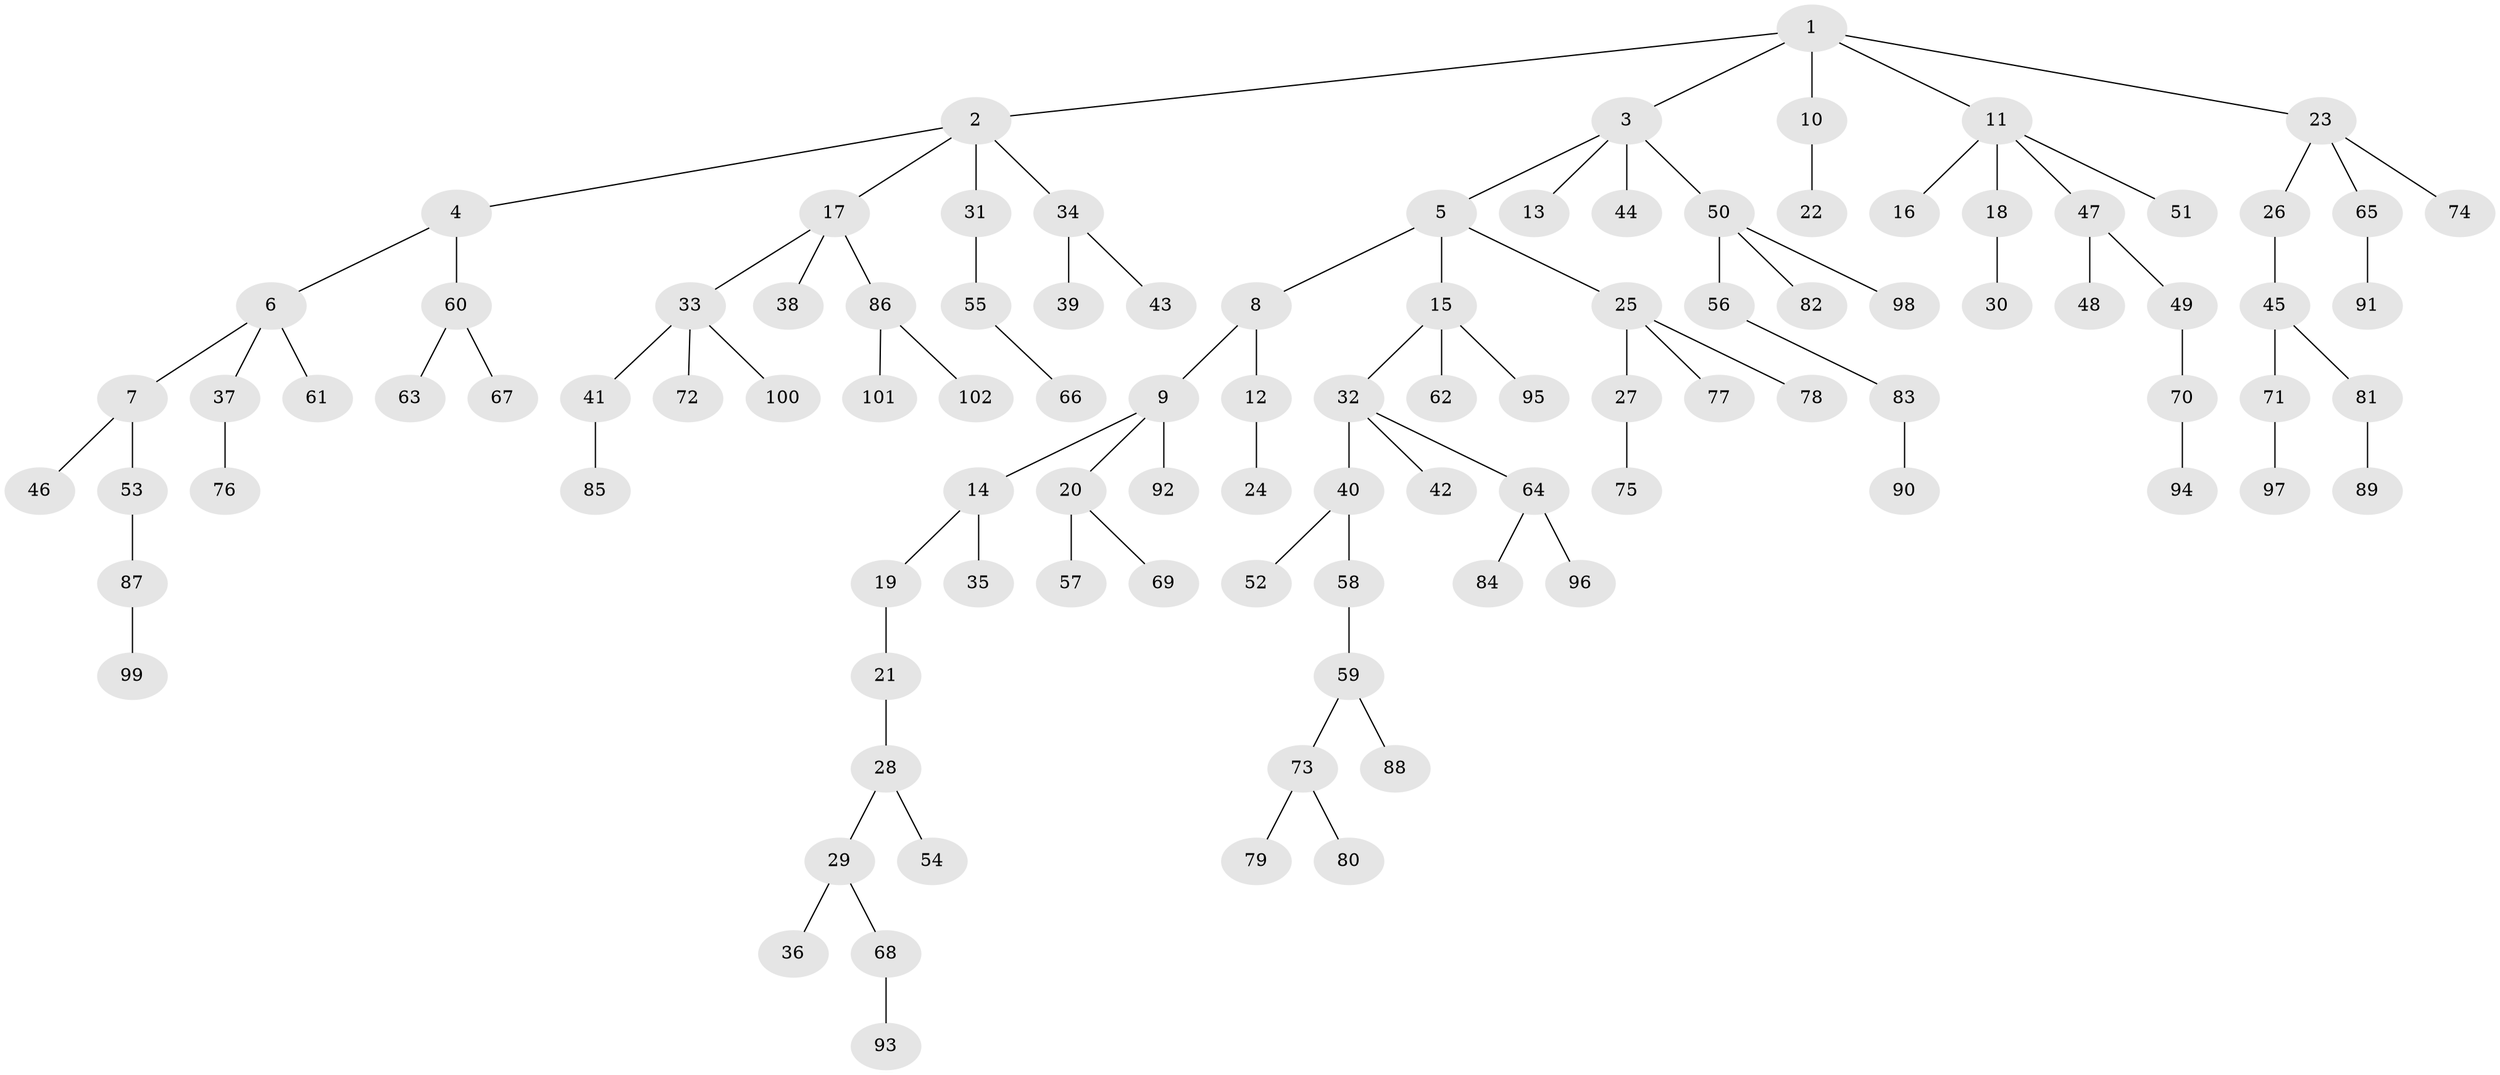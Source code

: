 // coarse degree distribution, {5: 0.028985507246376812, 6: 0.028985507246376812, 4: 0.08695652173913043, 3: 0.15942028985507245, 1: 0.5652173913043478, 2: 0.13043478260869565}
// Generated by graph-tools (version 1.1) at 2025/24/03/03/25 07:24:09]
// undirected, 102 vertices, 101 edges
graph export_dot {
graph [start="1"]
  node [color=gray90,style=filled];
  1;
  2;
  3;
  4;
  5;
  6;
  7;
  8;
  9;
  10;
  11;
  12;
  13;
  14;
  15;
  16;
  17;
  18;
  19;
  20;
  21;
  22;
  23;
  24;
  25;
  26;
  27;
  28;
  29;
  30;
  31;
  32;
  33;
  34;
  35;
  36;
  37;
  38;
  39;
  40;
  41;
  42;
  43;
  44;
  45;
  46;
  47;
  48;
  49;
  50;
  51;
  52;
  53;
  54;
  55;
  56;
  57;
  58;
  59;
  60;
  61;
  62;
  63;
  64;
  65;
  66;
  67;
  68;
  69;
  70;
  71;
  72;
  73;
  74;
  75;
  76;
  77;
  78;
  79;
  80;
  81;
  82;
  83;
  84;
  85;
  86;
  87;
  88;
  89;
  90;
  91;
  92;
  93;
  94;
  95;
  96;
  97;
  98;
  99;
  100;
  101;
  102;
  1 -- 2;
  1 -- 3;
  1 -- 10;
  1 -- 11;
  1 -- 23;
  2 -- 4;
  2 -- 17;
  2 -- 31;
  2 -- 34;
  3 -- 5;
  3 -- 13;
  3 -- 44;
  3 -- 50;
  4 -- 6;
  4 -- 60;
  5 -- 8;
  5 -- 15;
  5 -- 25;
  6 -- 7;
  6 -- 37;
  6 -- 61;
  7 -- 46;
  7 -- 53;
  8 -- 9;
  8 -- 12;
  9 -- 14;
  9 -- 20;
  9 -- 92;
  10 -- 22;
  11 -- 16;
  11 -- 18;
  11 -- 47;
  11 -- 51;
  12 -- 24;
  14 -- 19;
  14 -- 35;
  15 -- 32;
  15 -- 62;
  15 -- 95;
  17 -- 33;
  17 -- 38;
  17 -- 86;
  18 -- 30;
  19 -- 21;
  20 -- 57;
  20 -- 69;
  21 -- 28;
  23 -- 26;
  23 -- 65;
  23 -- 74;
  25 -- 27;
  25 -- 77;
  25 -- 78;
  26 -- 45;
  27 -- 75;
  28 -- 29;
  28 -- 54;
  29 -- 36;
  29 -- 68;
  31 -- 55;
  32 -- 40;
  32 -- 42;
  32 -- 64;
  33 -- 41;
  33 -- 72;
  33 -- 100;
  34 -- 39;
  34 -- 43;
  37 -- 76;
  40 -- 52;
  40 -- 58;
  41 -- 85;
  45 -- 71;
  45 -- 81;
  47 -- 48;
  47 -- 49;
  49 -- 70;
  50 -- 56;
  50 -- 82;
  50 -- 98;
  53 -- 87;
  55 -- 66;
  56 -- 83;
  58 -- 59;
  59 -- 73;
  59 -- 88;
  60 -- 63;
  60 -- 67;
  64 -- 84;
  64 -- 96;
  65 -- 91;
  68 -- 93;
  70 -- 94;
  71 -- 97;
  73 -- 79;
  73 -- 80;
  81 -- 89;
  83 -- 90;
  86 -- 101;
  86 -- 102;
  87 -- 99;
}
